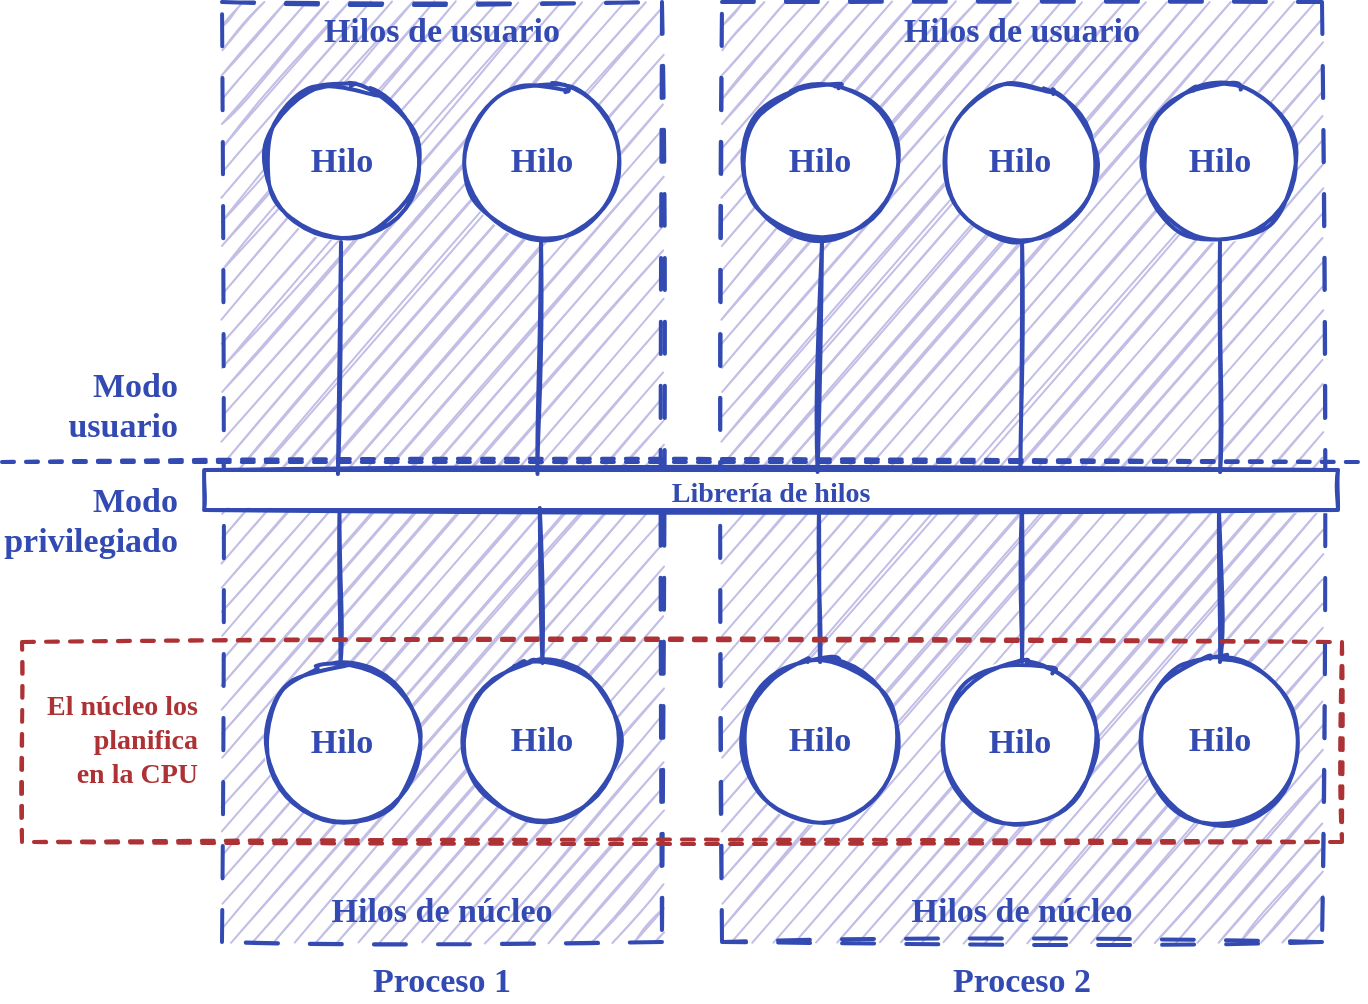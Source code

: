 <mxfile version="21.6.1" type="google">
  <diagram id="akEowiJKr_ScigKzrRVM" name="Page-1">
    <mxGraphModel grid="1" page="1" gridSize="10" guides="1" tooltips="1" connect="1" arrows="1" fold="1" pageScale="1" pageWidth="689" pageHeight="517" math="0" shadow="0">
      <root>
        <mxCell id="0" />
        <mxCell id="1" parent="0" />
        <mxCell id="Vo_DCr9BZXhDPOdI4BFo-24" value="" style="rounded=0;shadow=0;sketch=1;strokeWidth=2;fillColor=#c2bee6;fontFamily=Ink Free;fontSize=17;spacing=20;strokeColor=#324ab2;fontColor=#324ab2;fontStyle=1;labelBackgroundColor=none;dashed=1;dashPattern=8 8;spacingBottom=5;" vertex="1" parent="1">
          <mxGeometry x="2180" y="530" width="220" height="470" as="geometry" />
        </mxCell>
        <mxCell id="Vo_DCr9BZXhDPOdI4BFo-25" value="" style="rounded=0;shadow=0;sketch=1;strokeWidth=2;fillColor=#c2bee6;fontFamily=Ink Free;fontSize=17;spacing=20;strokeColor=#324ab2;fontColor=#324ab2;fontStyle=1;labelBackgroundColor=none;spacingBottom=5;dashed=1;dashPattern=8 8;" vertex="1" parent="1">
          <mxGeometry x="2430" y="530" width="300" height="470" as="geometry" />
        </mxCell>
        <mxCell id="Vo_DCr9BZXhDPOdI4BFo-26" value="Hilo" style="ellipse;aspect=fixed;rounded=0;shadow=0;fontFamily=Ink Free;fontSize=17;strokeWidth=2;spacing=20;sketch=1;align=center;strokeColor=#324ab2;fontColor=#324ab2;fillColor=default;fontStyle=1;spacingBottom=5;" vertex="1" parent="1">
          <mxGeometry x="2200" y="860.5" width="80" height="80" as="geometry" />
        </mxCell>
        <mxCell id="Vo_DCr9BZXhDPOdI4BFo-27" value="Hilo" style="ellipse;aspect=fixed;rounded=0;shadow=0;fontFamily=Ink Free;fontSize=17;strokeWidth=2;spacing=20;sketch=1;align=center;strokeColor=#324ab2;fontColor=#324ab2;fillColor=default;fontStyle=1;spacingBottom=5;" vertex="1" parent="1">
          <mxGeometry x="2300" y="859.5" width="80" height="80" as="geometry" />
        </mxCell>
        <mxCell id="Vo_DCr9BZXhDPOdI4BFo-28" value="Hilo" style="ellipse;aspect=fixed;rounded=0;shadow=0;fontFamily=Ink Free;fontSize=17;strokeWidth=2;spacing=20;sketch=1;align=center;strokeColor=#324ab2;fontColor=#324ab2;fillColor=#FFFFFF;fontStyle=1;spacingBottom=5;fillStyle=auto;" vertex="1" parent="1">
          <mxGeometry x="2539" y="860.5" width="80" height="80" as="geometry" />
        </mxCell>
        <mxCell id="Vo_DCr9BZXhDPOdI4BFo-29" value="Modo&#xa;usuario" style="text;strokeColor=none;fillColor=none;align=right;verticalAlign=middle;rounded=0;shadow=0;sketch=1;fontFamily=Ink Free;fontSize=17;fontStyle=1;fontColor=#324ab2;spacingBottom=5;" vertex="1" parent="1">
          <mxGeometry x="2090" y="715" width="70" height="35" as="geometry" />
        </mxCell>
        <mxCell id="Vo_DCr9BZXhDPOdI4BFo-30" value="Modo&#xa;privilegiado" style="text;strokeColor=none;fillColor=none;align=right;verticalAlign=middle;rounded=0;shadow=0;sketch=1;fontFamily=Ink Free;fontSize=17;fontStyle=1;fontColor=#324ab2;spacingBottom=5;" vertex="1" parent="1">
          <mxGeometry x="2070" y="770" width="90" height="40" as="geometry" />
        </mxCell>
        <mxCell id="Vo_DCr9BZXhDPOdI4BFo-31" value="Hilos de usuario" style="text;fillColor=none;align=center;verticalAlign=middle;rounded=0;shadow=0;fontFamily=Ink Free;fontSize=17;strokeWidth=2;spacing=20;sketch=1;fontStyle=1;fontColor=#324ab2;spacingBottom=5;" vertex="1" parent="1">
          <mxGeometry x="2430" y="530" width="300" height="30" as="geometry" />
        </mxCell>
        <mxCell id="Vo_DCr9BZXhDPOdI4BFo-32" value="Hilos de usuario" style="text;fillColor=none;align=center;verticalAlign=middle;rounded=0;shadow=0;fontFamily=Ink Free;fontSize=17;strokeWidth=2;spacing=20;sketch=1;fontStyle=1;fontColor=#324ab2;spacingBottom=5;" vertex="1" parent="1">
          <mxGeometry x="2180" y="530" width="220" height="30" as="geometry" />
        </mxCell>
        <mxCell id="Vo_DCr9BZXhDPOdI4BFo-33" value="Hilos de núcleo" style="text;fillColor=none;align=center;verticalAlign=middle;rounded=0;shadow=0;fontFamily=Ink Free;fontSize=17;strokeWidth=2;spacing=20;sketch=1;fontStyle=1;fontColor=#324ab2;spacingBottom=5;" vertex="1" parent="1">
          <mxGeometry x="2430" y="970" width="300" height="30" as="geometry" />
        </mxCell>
        <mxCell id="Vo_DCr9BZXhDPOdI4BFo-34" value="Hilos de núcleo" style="text;fillColor=none;align=center;verticalAlign=middle;rounded=0;shadow=0;fontFamily=Ink Free;fontSize=17;strokeWidth=2;spacing=20;sketch=1;fontStyle=1;fontColor=#324ab2;spacingBottom=5;" vertex="1" parent="1">
          <mxGeometry x="2180" y="970" width="220" height="30" as="geometry" />
        </mxCell>
        <mxCell id="Vo_DCr9BZXhDPOdI4BFo-35" value="Proceso 1" style="text;fillColor=none;align=center;verticalAlign=middle;rounded=0;shadow=0;fontFamily=Ink Free;fontSize=17;strokeWidth=2;spacing=20;sketch=1;fontStyle=1;fontColor=#324ab2;spacingBottom=5;" vertex="1" parent="1">
          <mxGeometry x="2190" y="1010" width="200" height="20" as="geometry" />
        </mxCell>
        <mxCell id="Vo_DCr9BZXhDPOdI4BFo-36" value="Proceso 2" style="text;fillColor=none;align=center;verticalAlign=middle;rounded=0;shadow=0;fontFamily=Ink Free;fontSize=17;strokeWidth=2;spacing=20;sketch=1;fontStyle=1;fontColor=#324ab2;spacingBottom=5;" vertex="1" parent="1">
          <mxGeometry x="2430" y="1010" width="300" height="20" as="geometry" />
        </mxCell>
        <mxCell id="Vo_DCr9BZXhDPOdI4BFo-37" value="Hilo" style="ellipse;aspect=fixed;rounded=0;shadow=0;fontFamily=Ink Free;fontSize=17;strokeWidth=2;fillColor=default;spacing=20;sketch=1;align=center;points=[[0.924,-0.382]];strokeColor=#324ab2;fontColor=#324ab2;fontStyle=1;spacingBottom=5;" vertex="1" parent="1">
          <mxGeometry x="2439" y="570" width="80" height="80" as="geometry" />
        </mxCell>
        <mxCell id="Vo_DCr9BZXhDPOdI4BFo-38" value="Hilo" style="ellipse;aspect=fixed;rounded=0;shadow=0;fontFamily=Ink Free;fontSize=17;strokeWidth=2;fillColor=default;spacing=20;sketch=1;align=center;;points=[[-0.924,-0.382]];strokeColor=#324ab2;fontColor=#324ab2;fontStyle=1;spacingBottom=5;" vertex="1" parent="1">
          <mxGeometry x="2539" y="570" width="80" height="80" as="geometry" />
        </mxCell>
        <mxCell id="Vo_DCr9BZXhDPOdI4BFo-39" value="Hilo" style="ellipse;aspect=fixed;rounded=0;shadow=0;fontFamily=Ink Free;fontSize=17;strokeWidth=2;fillColor=default;spacing=20;sketch=1;align=center;strokeColor=#324ab2;fontColor=#324ab2;fontStyle=1;spacingBottom=5;" vertex="1" parent="1">
          <mxGeometry x="2639" y="570" width="80" height="80" as="geometry" />
        </mxCell>
        <mxCell id="Vo_DCr9BZXhDPOdI4BFo-40" value="Hilo" style="ellipse;aspect=fixed;rounded=0;shadow=0;fontFamily=Ink Free;fontSize=17;strokeWidth=2;fillColor=default;spacing=20;sketch=1;align=center;points=[[0.924,-0.382]];strokeColor=#324ab2;fontColor=#324ab2;fontStyle=1;spacingBottom=5;" vertex="1" parent="1">
          <mxGeometry x="2200" y="570" width="80" height="80" as="geometry" />
        </mxCell>
        <mxCell id="Vo_DCr9BZXhDPOdI4BFo-41" value="Hilo" style="ellipse;aspect=fixed;rounded=0;shadow=0;fontFamily=Ink Free;fontSize=17;strokeWidth=2;fillColor=default;spacing=20;sketch=1;align=center;;points=[[-0.924,-0.382]];strokeColor=#324ab2;fontColor=#324ab2;fontStyle=1;spacingBottom=5;" vertex="1" parent="1">
          <mxGeometry x="2300" y="570" width="80" height="80" as="geometry" />
        </mxCell>
        <mxCell id="Vo_DCr9BZXhDPOdI4BFo-55" value="" style="endArrow=none;strokeWidth=2;rounded=0;shadow=0;fontFamily=Ink Free;fontSize=17;spacing=20;sketch=1;dashed=1;strokeColor=#324ab2;fontColor=#324ab2;fontStyle=1;spacingBottom=5;" edge="1" parent="1">
          <mxGeometry width="50" height="50" relative="1" as="geometry">
            <mxPoint x="2070" y="760" as="sourcePoint" />
            <mxPoint x="2750" y="760" as="targetPoint" />
          </mxGeometry>
        </mxCell>
        <mxCell id="Vo_DCr9BZXhDPOdI4BFo-58" value="" style="rounded=0;orthogonalLoop=1;jettySize=auto;strokeWidth=2;shadow=0;fontFamily=Ink Free;fontSize=17;spacing=20;endArrow=none;sketch=1;strokeColor=#324ab2;fontColor=#324ab2;fontStyle=1;spacingBottom=5;" edge="1" parent="1">
          <mxGeometry relative="1" as="geometry">
            <mxPoint x="2580" y="860" as="sourcePoint" />
            <mxPoint x="2580" y="780" as="targetPoint" />
          </mxGeometry>
        </mxCell>
        <mxCell id="Vo_DCr9BZXhDPOdI4BFo-63" value="El núcleo los&#xa;planifica&#xa;en la CPU" style="text;strokeColor=none;fillColor=none;align=right;verticalAlign=middle;rounded=0;shadow=0;sketch=1;fontFamily=Ink Free;fontSize=14;fontStyle=1;fontColor=#AC3235;spacingBottom=5;" vertex="1" parent="1">
          <mxGeometry x="2090" y="865" width="80" height="70" as="geometry" />
        </mxCell>
        <mxCell id="Vo_DCr9BZXhDPOdI4BFo-64" value="Librería de hilos" style="rounded=0;shadow=0;sketch=1;strokeWidth=2;fillColor=default;fontFamily=Ink Free;fontSize=14;spacing=20;strokeColor=#324AB2;fontColor=#324AB2;fontStyle=1;labelBackgroundColor=none;" vertex="1" parent="1">
          <mxGeometry x="2171.074" y="764" width="566.928" height="20" as="geometry" />
        </mxCell>
        <mxCell id="Vo_DCr9BZXhDPOdI4BFo-65" value="Hilo" style="ellipse;aspect=fixed;rounded=0;shadow=0;fontFamily=Ink Free;fontSize=17;strokeWidth=2;fillColor=default;spacing=20;sketch=1;align=center;points=[[0.924,-0.382]];strokeColor=#324ab2;fontColor=#324ab2;fontStyle=1;spacingBottom=5;" vertex="1" parent="1">
          <mxGeometry x="2439" y="859.5" width="80" height="80" as="geometry" />
        </mxCell>
        <mxCell id="Vo_DCr9BZXhDPOdI4BFo-66" value="Hilo" style="ellipse;aspect=fixed;rounded=0;shadow=0;fontFamily=Ink Free;fontSize=17;strokeWidth=2;fillColor=default;spacing=20;sketch=1;align=center;strokeColor=#324ab2;fontColor=#324ab2;fontStyle=1;spacingBottom=5;" vertex="1" parent="1">
          <mxGeometry x="2639" y="859.5" width="80" height="80" as="geometry" />
        </mxCell>
        <mxCell id="Vo_DCr9BZXhDPOdI4BFo-67" value="" style="rounded=0;orthogonalLoop=1;jettySize=auto;strokeWidth=2;shadow=0;fontFamily=Ink Free;fontSize=17;spacing=20;endArrow=none;sketch=1;strokeColor=#324ab2;fontColor=#324ab2;fontStyle=1;spacingBottom=5;" edge="1" parent="1">
          <mxGeometry relative="1" as="geometry">
            <mxPoint x="2679" y="860" as="sourcePoint" />
            <mxPoint x="2678.5" y="784" as="targetPoint" />
          </mxGeometry>
        </mxCell>
        <mxCell id="Vo_DCr9BZXhDPOdI4BFo-68" value="" style="rounded=0;orthogonalLoop=1;jettySize=auto;strokeWidth=2;shadow=0;fontFamily=Ink Free;fontSize=17;spacing=20;endArrow=none;sketch=1;strokeColor=#324ab2;fontColor=#324ab2;fontStyle=1;spacingBottom=5;" edge="1" parent="1">
          <mxGeometry relative="1" as="geometry">
            <mxPoint x="2479" y="860" as="sourcePoint" />
            <mxPoint x="2478.5" y="784" as="targetPoint" />
          </mxGeometry>
        </mxCell>
        <mxCell id="Vo_DCr9BZXhDPOdI4BFo-69" value="" style="rounded=0;orthogonalLoop=1;jettySize=auto;strokeWidth=2;shadow=0;fontFamily=Ink Free;fontSize=17;spacing=20;endArrow=none;sketch=1;strokeColor=#324ab2;fontColor=#324ab2;fontStyle=1;spacingBottom=5;exitX=0.541;exitY=0.05;exitDx=0;exitDy=0;exitPerimeter=0;" edge="1" parent="1" source="Vo_DCr9BZXhDPOdI4BFo-64">
          <mxGeometry relative="1" as="geometry">
            <mxPoint x="2480" y="760" as="sourcePoint" />
            <mxPoint x="2480" y="650" as="targetPoint" />
          </mxGeometry>
        </mxCell>
        <mxCell id="Vo_DCr9BZXhDPOdI4BFo-70" value="" style="rounded=0;orthogonalLoop=1;jettySize=auto;strokeWidth=2;shadow=0;fontFamily=Ink Free;fontSize=17;spacing=20;endArrow=none;sketch=1;strokeColor=#324ab2;fontColor=#324ab2;fontStyle=1;spacingBottom=5;entryX=0.513;entryY=1;entryDx=0;entryDy=0;entryPerimeter=0;exitX=0.72;exitY=-0.05;exitDx=0;exitDy=0;exitPerimeter=0;" edge="1" parent="1" source="Vo_DCr9BZXhDPOdI4BFo-64" target="Vo_DCr9BZXhDPOdI4BFo-38">
          <mxGeometry relative="1" as="geometry">
            <mxPoint x="2580" y="760" as="sourcePoint" />
            <mxPoint x="2580" y="680" as="targetPoint" />
          </mxGeometry>
        </mxCell>
        <mxCell id="Vo_DCr9BZXhDPOdI4BFo-71" value="" style="rounded=0;orthogonalLoop=1;jettySize=auto;strokeWidth=2;shadow=0;fontFamily=Ink Free;fontSize=17;spacing=20;endArrow=none;sketch=1;strokeColor=#324ab2;fontColor=#324ab2;fontStyle=1;spacingBottom=5;entryX=0.5;entryY=1;entryDx=0;entryDy=0;exitX=0.896;exitY=0.05;exitDx=0;exitDy=0;exitPerimeter=0;" edge="1" parent="1" source="Vo_DCr9BZXhDPOdI4BFo-64" target="Vo_DCr9BZXhDPOdI4BFo-39">
          <mxGeometry relative="1" as="geometry">
            <mxPoint x="2679" y="760" as="sourcePoint" />
            <mxPoint x="2678.5" y="684" as="targetPoint" />
          </mxGeometry>
        </mxCell>
        <mxCell id="Vo_DCr9BZXhDPOdI4BFo-72" value="" style="rounded=0;orthogonalLoop=1;jettySize=auto;strokeWidth=2;shadow=0;fontFamily=Ink Free;fontSize=17;spacing=20;endArrow=none;sketch=1;strokeColor=#324ab2;fontColor=#324ab2;fontStyle=1;spacingBottom=5;exitX=0.118;exitY=0.1;exitDx=0;exitDy=0;exitPerimeter=0;" edge="1" parent="1" source="Vo_DCr9BZXhDPOdI4BFo-64">
          <mxGeometry relative="1" as="geometry">
            <mxPoint x="2239.5" y="760" as="sourcePoint" />
            <mxPoint x="2239.5" y="650" as="targetPoint" />
          </mxGeometry>
        </mxCell>
        <mxCell id="Vo_DCr9BZXhDPOdI4BFo-73" value="" style="rounded=0;orthogonalLoop=1;jettySize=auto;strokeWidth=2;shadow=0;fontFamily=Ink Free;fontSize=17;spacing=20;endArrow=none;sketch=1;strokeColor=#324ab2;fontColor=#324ab2;fontStyle=1;spacingBottom=5;entryX=0.513;entryY=1;entryDx=0;entryDy=0;entryPerimeter=0;exitX=0.294;exitY=0.1;exitDx=0;exitDy=0;exitPerimeter=0;" edge="1" parent="1" source="Vo_DCr9BZXhDPOdI4BFo-64">
          <mxGeometry relative="1" as="geometry">
            <mxPoint x="2339.5" y="760" as="sourcePoint" />
            <mxPoint x="2339.5" y="650" as="targetPoint" />
          </mxGeometry>
        </mxCell>
        <mxCell id="Vo_DCr9BZXhDPOdI4BFo-74" value="" style="rounded=0;orthogonalLoop=1;jettySize=auto;strokeWidth=2;shadow=0;fontFamily=Ink Free;fontSize=17;spacing=20;endArrow=none;sketch=1;strokeColor=#324ab2;fontColor=#324AB2;fontStyle=1;spacingBottom=5;" edge="1" parent="1">
          <mxGeometry relative="1" as="geometry">
            <mxPoint x="2239.25" y="860.5" as="sourcePoint" />
            <mxPoint x="2238.75" y="784.5" as="targetPoint" />
          </mxGeometry>
        </mxCell>
        <mxCell id="Vo_DCr9BZXhDPOdI4BFo-75" value="" style="rounded=0;orthogonalLoop=1;jettySize=auto;strokeWidth=2;shadow=0;fontFamily=Ink Free;fontSize=17;spacing=20;endArrow=none;sketch=1;strokeColor=#324ab2;fontColor=#324ab2;fontStyle=1;spacingBottom=5;entryX=0.296;entryY=0.95;entryDx=0;entryDy=0;entryPerimeter=0;" edge="1" parent="1" target="Vo_DCr9BZXhDPOdI4BFo-64">
          <mxGeometry relative="1" as="geometry">
            <mxPoint x="2340.25" y="860.5" as="sourcePoint" />
            <mxPoint x="2340" y="790" as="targetPoint" />
          </mxGeometry>
        </mxCell>
        <mxCell id="Vo_DCr9BZXhDPOdI4BFo-62" value="" style="rounded=0;shadow=0;sketch=1;strokeWidth=2;fillColor=none;fontFamily=Ink Free;fontSize=17;spacing=20;strokeColor=#AC3235;fontColor=#AC3235;fontStyle=1;labelBackgroundColor=none;dashed=1;spacingBottom=5;" vertex="1" parent="1">
          <mxGeometry x="2080" y="850" width="660" height="100" as="geometry" />
        </mxCell>
      </root>
    </mxGraphModel>
  </diagram>
</mxfile>
